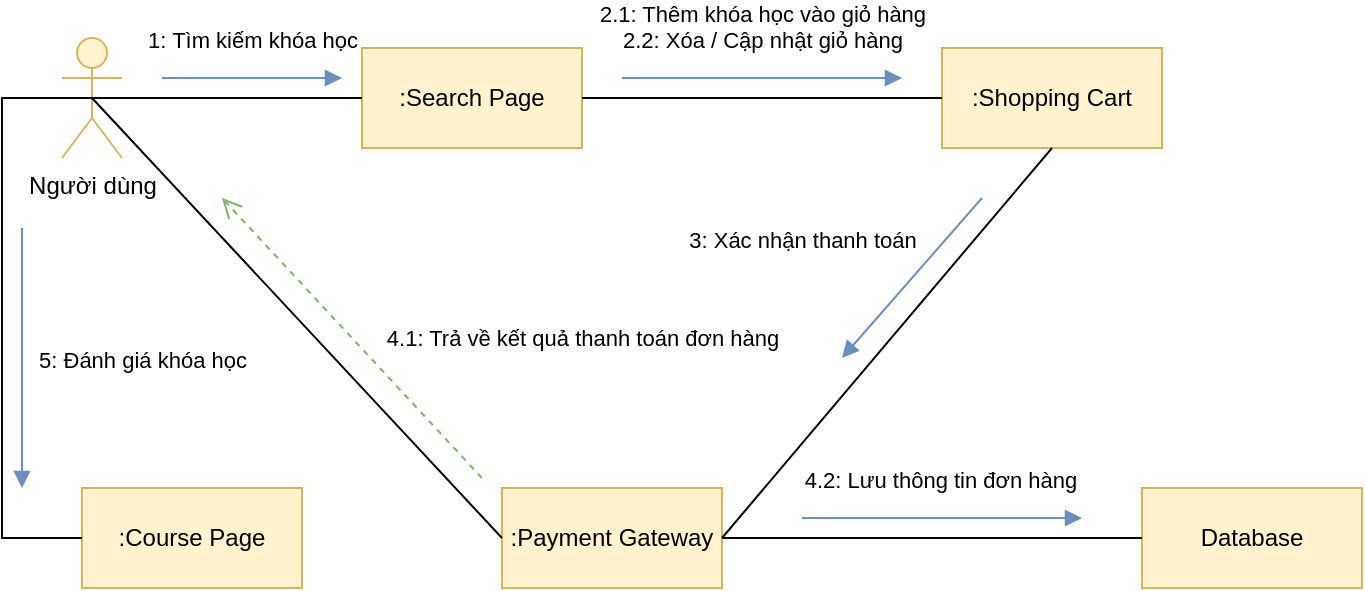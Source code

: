 <mxfile version="22.1.2" type="device">
  <diagram name="Trang-1" id="tiZvxmdg7R74BT522XDS">
    <mxGraphModel dx="690" dy="809" grid="1" gridSize="10" guides="1" tooltips="1" connect="1" arrows="1" fold="1" page="1" pageScale="1" pageWidth="827" pageHeight="1169" math="0" shadow="0">
      <root>
        <mxCell id="0" />
        <mxCell id="1" parent="0" />
        <mxCell id="H1APLqMwlIIGxxztSZLg-1" value="Người dùng" style="shape=umlActor;verticalLabelPosition=bottom;verticalAlign=top;html=1;fillColor=#fff2cc;strokeColor=#d6b656;" vertex="1" parent="1">
          <mxGeometry x="104" y="360" width="30" height="60" as="geometry" />
        </mxCell>
        <mxCell id="H1APLqMwlIIGxxztSZLg-2" value=":Search Page" style="html=1;whiteSpace=wrap;fillColor=#fff2cc;strokeColor=#d6b656;" vertex="1" parent="1">
          <mxGeometry x="254" y="365" width="110" height="50" as="geometry" />
        </mxCell>
        <mxCell id="H1APLqMwlIIGxxztSZLg-3" value=":Shopping Cart" style="html=1;whiteSpace=wrap;fillColor=#fff2cc;strokeColor=#d6b656;" vertex="1" parent="1">
          <mxGeometry x="544" y="365" width="110" height="50" as="geometry" />
        </mxCell>
        <mxCell id="H1APLqMwlIIGxxztSZLg-4" value="" style="endArrow=none;html=1;rounded=0;entryX=0;entryY=0.5;entryDx=0;entryDy=0;exitX=0.5;exitY=0.5;exitDx=0;exitDy=0;exitPerimeter=0;" edge="1" parent="1" source="H1APLqMwlIIGxxztSZLg-1" target="H1APLqMwlIIGxxztSZLg-2">
          <mxGeometry width="50" height="50" relative="1" as="geometry">
            <mxPoint x="264" y="460" as="sourcePoint" />
            <mxPoint x="314" y="410" as="targetPoint" />
          </mxGeometry>
        </mxCell>
        <mxCell id="H1APLqMwlIIGxxztSZLg-5" value="" style="endArrow=none;html=1;rounded=0;entryX=1;entryY=0.5;entryDx=0;entryDy=0;exitX=0;exitY=0.5;exitDx=0;exitDy=0;" edge="1" parent="1" source="H1APLqMwlIIGxxztSZLg-3" target="H1APLqMwlIIGxxztSZLg-2">
          <mxGeometry width="50" height="50" relative="1" as="geometry">
            <mxPoint x="264" y="460" as="sourcePoint" />
            <mxPoint x="314" y="410" as="targetPoint" />
          </mxGeometry>
        </mxCell>
        <mxCell id="H1APLqMwlIIGxxztSZLg-6" value="1: Tìm kiếm khóa học" style="html=1;verticalAlign=bottom;endArrow=block;curved=0;rounded=0;fillColor=#dae8fc;strokeColor=#6c8ebf;" edge="1" parent="1">
          <mxGeometry y="10" width="80" relative="1" as="geometry">
            <mxPoint x="154" y="380" as="sourcePoint" />
            <mxPoint x="244" y="380" as="targetPoint" />
            <mxPoint as="offset" />
          </mxGeometry>
        </mxCell>
        <mxCell id="H1APLqMwlIIGxxztSZLg-8" value="2.1: Thêm khóa học vào giỏ hàng&lt;br&gt;2.2: Xóa / Cập nhật giỏ hàng" style="html=1;verticalAlign=bottom;endArrow=block;curved=0;rounded=0;fillColor=#dae8fc;strokeColor=#6c8ebf;" edge="1" parent="1">
          <mxGeometry y="10" width="80" relative="1" as="geometry">
            <mxPoint x="384" y="380" as="sourcePoint" />
            <mxPoint x="524" y="380" as="targetPoint" />
            <mxPoint as="offset" />
          </mxGeometry>
        </mxCell>
        <mxCell id="H1APLqMwlIIGxxztSZLg-9" value="4.1: Trả về kết quả thanh toán đơn hàng" style="html=1;verticalAlign=bottom;endArrow=open;dashed=1;endSize=8;curved=0;rounded=0;fillColor=#d5e8d4;strokeColor=#82b366;" edge="1" parent="1">
          <mxGeometry x="-0.896" y="-77" relative="1" as="geometry">
            <mxPoint x="314" y="580" as="sourcePoint" />
            <mxPoint x="184" y="440" as="targetPoint" />
            <mxPoint y="-1" as="offset" />
          </mxGeometry>
        </mxCell>
        <mxCell id="H1APLqMwlIIGxxztSZLg-14" value=":Payment Gateway" style="html=1;whiteSpace=wrap;fillColor=#fff2cc;strokeColor=#d6b656;" vertex="1" parent="1">
          <mxGeometry x="324" y="585" width="110" height="50" as="geometry" />
        </mxCell>
        <mxCell id="H1APLqMwlIIGxxztSZLg-15" value="" style="endArrow=none;html=1;rounded=0;entryX=1;entryY=0.5;entryDx=0;entryDy=0;exitX=0.5;exitY=1;exitDx=0;exitDy=0;" edge="1" parent="1" source="H1APLqMwlIIGxxztSZLg-3" target="H1APLqMwlIIGxxztSZLg-14">
          <mxGeometry width="50" height="50" relative="1" as="geometry">
            <mxPoint x="554" y="400" as="sourcePoint" />
            <mxPoint x="374" y="400" as="targetPoint" />
          </mxGeometry>
        </mxCell>
        <mxCell id="H1APLqMwlIIGxxztSZLg-17" value="3: Xác nhận thanh toán" style="html=1;verticalAlign=bottom;endArrow=block;curved=0;rounded=0;fillColor=#dae8fc;strokeColor=#6c8ebf;" edge="1" parent="1">
          <mxGeometry x="0.54" y="-48" width="80" relative="1" as="geometry">
            <mxPoint x="564" y="440" as="sourcePoint" />
            <mxPoint x="494" y="520" as="targetPoint" />
            <mxPoint as="offset" />
          </mxGeometry>
        </mxCell>
        <mxCell id="H1APLqMwlIIGxxztSZLg-18" value="" style="endArrow=none;html=1;rounded=0;entryX=0;entryY=0.5;entryDx=0;entryDy=0;exitX=0.5;exitY=0.5;exitDx=0;exitDy=0;exitPerimeter=0;" edge="1" parent="1" source="H1APLqMwlIIGxxztSZLg-1" target="H1APLqMwlIIGxxztSZLg-14">
          <mxGeometry width="50" height="50" relative="1" as="geometry">
            <mxPoint x="129" y="400" as="sourcePoint" />
            <mxPoint x="264" y="400" as="targetPoint" />
          </mxGeometry>
        </mxCell>
        <mxCell id="H1APLqMwlIIGxxztSZLg-19" value="Database" style="html=1;whiteSpace=wrap;fillColor=#fff2cc;strokeColor=#d6b656;" vertex="1" parent="1">
          <mxGeometry x="644" y="585" width="110" height="50" as="geometry" />
        </mxCell>
        <mxCell id="H1APLqMwlIIGxxztSZLg-20" value="" style="endArrow=none;html=1;rounded=0;entryX=1;entryY=0.5;entryDx=0;entryDy=0;exitX=0;exitY=0.5;exitDx=0;exitDy=0;" edge="1" parent="1" source="H1APLqMwlIIGxxztSZLg-19" target="H1APLqMwlIIGxxztSZLg-14">
          <mxGeometry width="50" height="50" relative="1" as="geometry">
            <mxPoint x="609" y="425" as="sourcePoint" />
            <mxPoint x="444" y="620" as="targetPoint" />
          </mxGeometry>
        </mxCell>
        <mxCell id="H1APLqMwlIIGxxztSZLg-21" value="4.2: Lưu thông tin đơn hàng" style="html=1;verticalAlign=bottom;endArrow=block;curved=0;rounded=0;fillColor=#dae8fc;strokeColor=#6c8ebf;" edge="1" parent="1">
          <mxGeometry y="10" width="80" relative="1" as="geometry">
            <mxPoint x="474" y="600" as="sourcePoint" />
            <mxPoint x="614" y="600" as="targetPoint" />
            <mxPoint x="-1" as="offset" />
          </mxGeometry>
        </mxCell>
        <mxCell id="H1APLqMwlIIGxxztSZLg-22" value=":Course Page" style="html=1;whiteSpace=wrap;fillColor=#fff2cc;strokeColor=#d6b656;" vertex="1" parent="1">
          <mxGeometry x="114" y="585" width="110" height="50" as="geometry" />
        </mxCell>
        <mxCell id="H1APLqMwlIIGxxztSZLg-23" value="" style="endArrow=none;html=1;rounded=0;entryX=0;entryY=0.5;entryDx=0;entryDy=0;exitX=0.5;exitY=0.5;exitDx=0;exitDy=0;exitPerimeter=0;edgeStyle=orthogonalEdgeStyle;" edge="1" parent="1" source="H1APLqMwlIIGxxztSZLg-1" target="H1APLqMwlIIGxxztSZLg-22">
          <mxGeometry width="50" height="50" relative="1" as="geometry">
            <mxPoint x="129" y="400" as="sourcePoint" />
            <mxPoint x="264" y="400" as="targetPoint" />
            <Array as="points">
              <mxPoint x="74" y="390" />
              <mxPoint x="74" y="610" />
            </Array>
          </mxGeometry>
        </mxCell>
        <mxCell id="H1APLqMwlIIGxxztSZLg-24" value="5: Đánh giá khóa học" style="html=1;verticalAlign=bottom;endArrow=block;curved=0;rounded=0;fillColor=#dae8fc;strokeColor=#6c8ebf;" edge="1" parent="1">
          <mxGeometry x="0.154" y="60" width="80" relative="1" as="geometry">
            <mxPoint x="84" y="455" as="sourcePoint" />
            <mxPoint x="84" y="585" as="targetPoint" />
            <mxPoint as="offset" />
          </mxGeometry>
        </mxCell>
      </root>
    </mxGraphModel>
  </diagram>
</mxfile>
